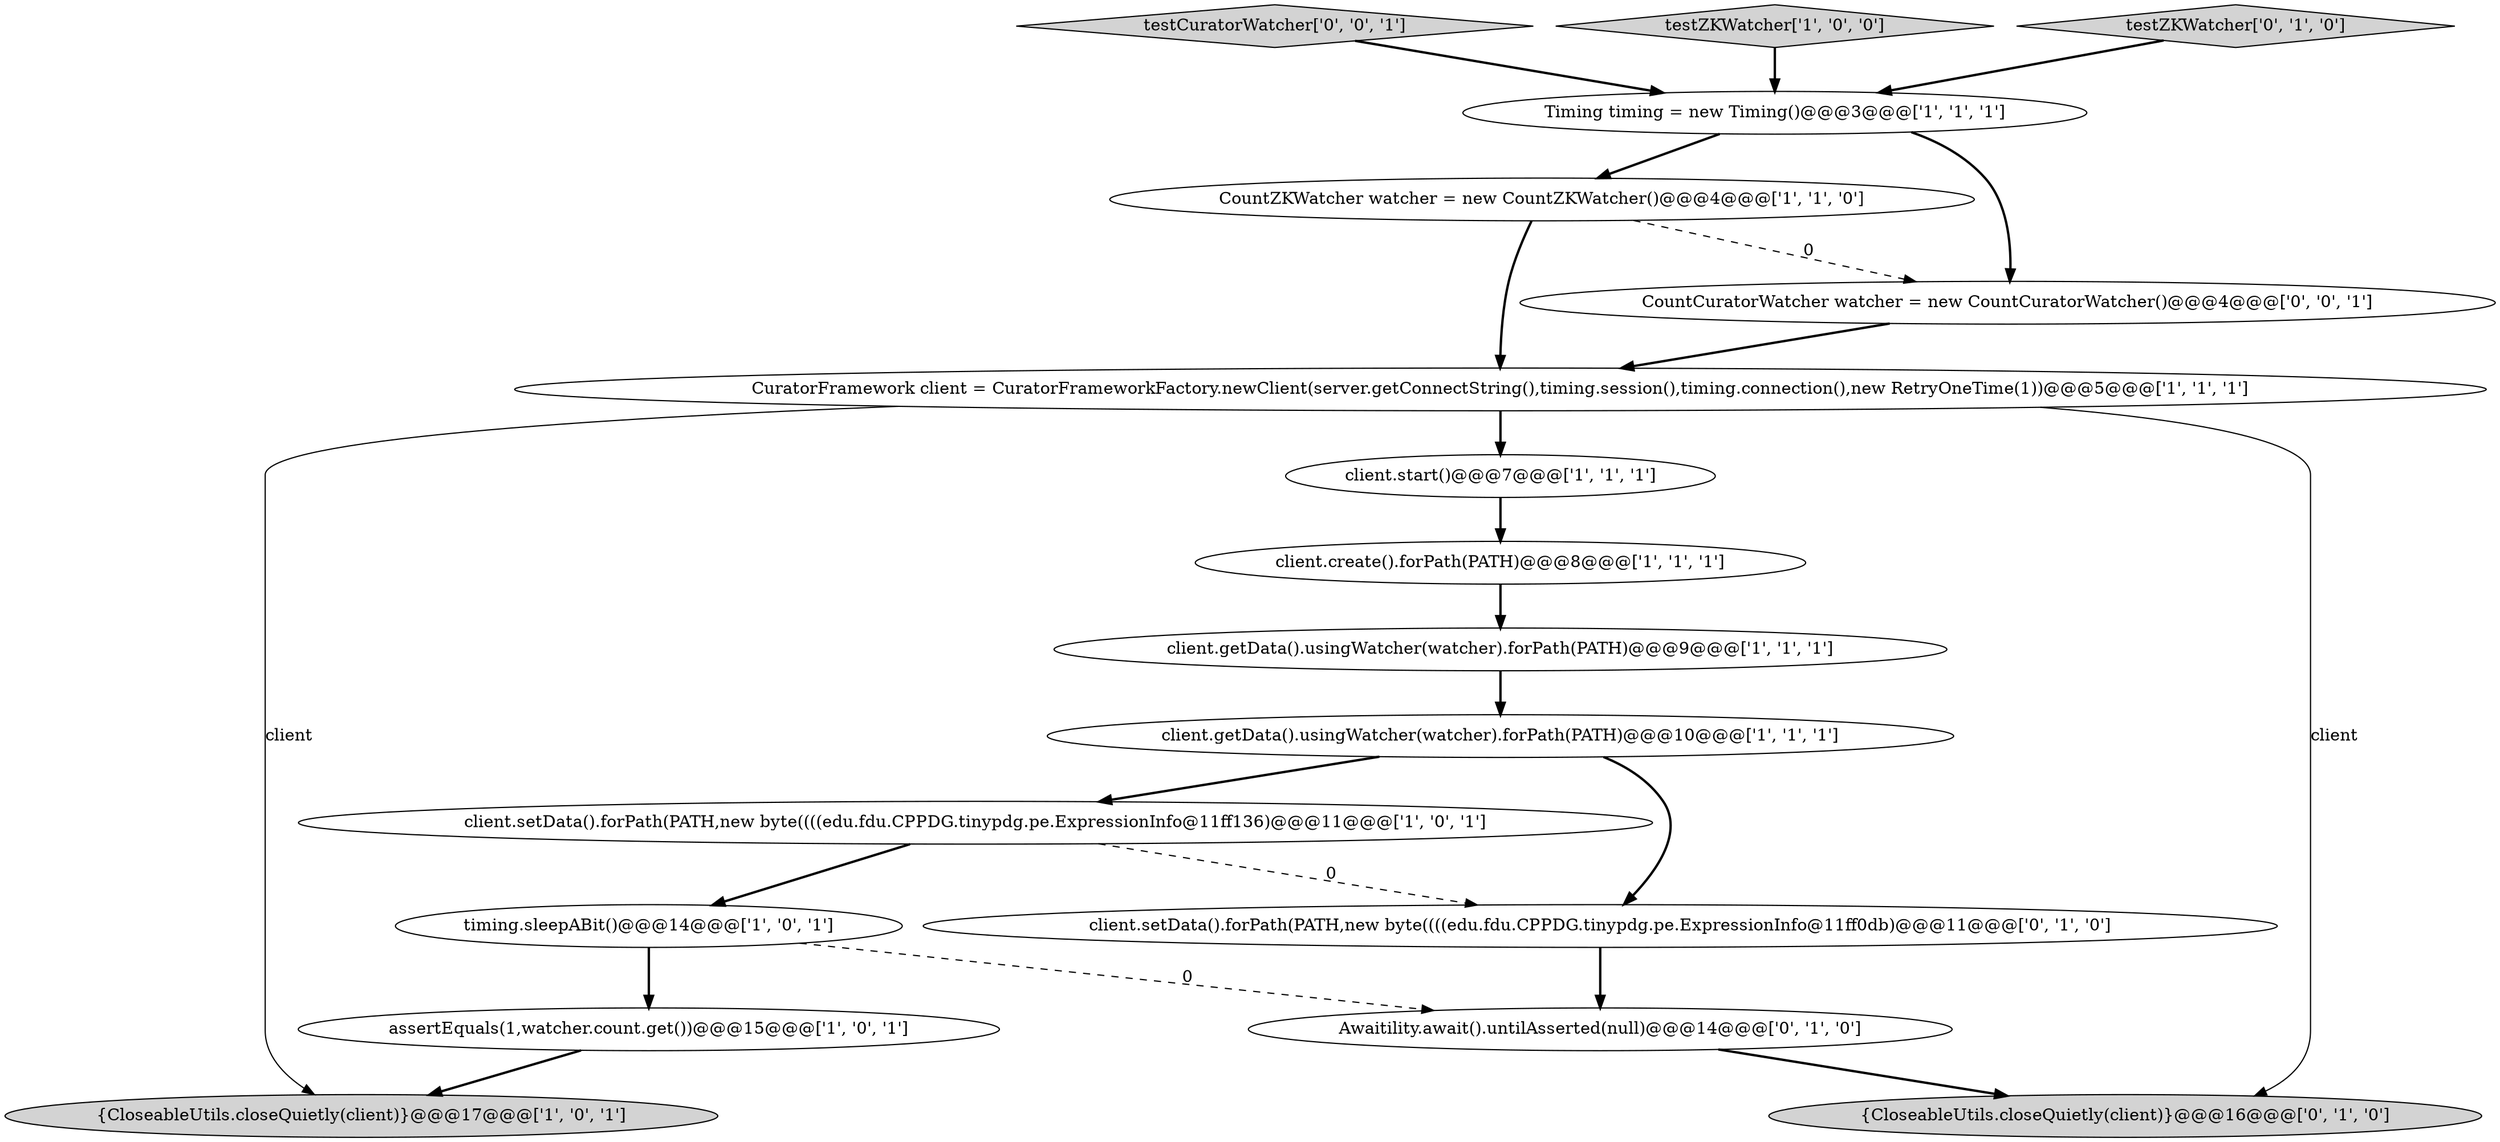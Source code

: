 digraph {
17 [style = filled, label = "testCuratorWatcher['0', '0', '1']", fillcolor = lightgray, shape = diamond image = "AAA0AAABBB3BBB"];
2 [style = filled, label = "timing.sleepABit()@@@14@@@['1', '0', '1']", fillcolor = white, shape = ellipse image = "AAA0AAABBB1BBB"];
3 [style = filled, label = "testZKWatcher['1', '0', '0']", fillcolor = lightgray, shape = diamond image = "AAA0AAABBB1BBB"];
1 [style = filled, label = "client.create().forPath(PATH)@@@8@@@['1', '1', '1']", fillcolor = white, shape = ellipse image = "AAA0AAABBB1BBB"];
4 [style = filled, label = "client.getData().usingWatcher(watcher).forPath(PATH)@@@9@@@['1', '1', '1']", fillcolor = white, shape = ellipse image = "AAA0AAABBB1BBB"];
7 [style = filled, label = "client.setData().forPath(PATH,new byte((((edu.fdu.CPPDG.tinypdg.pe.ExpressionInfo@11ff136)@@@11@@@['1', '0', '1']", fillcolor = white, shape = ellipse image = "AAA0AAABBB1BBB"];
8 [style = filled, label = "Timing timing = new Timing()@@@3@@@['1', '1', '1']", fillcolor = white, shape = ellipse image = "AAA0AAABBB1BBB"];
9 [style = filled, label = "assertEquals(1,watcher.count.get())@@@15@@@['1', '0', '1']", fillcolor = white, shape = ellipse image = "AAA0AAABBB1BBB"];
11 [style = filled, label = "client.getData().usingWatcher(watcher).forPath(PATH)@@@10@@@['1', '1', '1']", fillcolor = white, shape = ellipse image = "AAA0AAABBB1BBB"];
13 [style = filled, label = "client.setData().forPath(PATH,new byte((((edu.fdu.CPPDG.tinypdg.pe.ExpressionInfo@11ff0db)@@@11@@@['0', '1', '0']", fillcolor = white, shape = ellipse image = "AAA1AAABBB2BBB"];
0 [style = filled, label = "CountZKWatcher watcher = new CountZKWatcher()@@@4@@@['1', '1', '0']", fillcolor = white, shape = ellipse image = "AAA0AAABBB1BBB"];
6 [style = filled, label = "{CloseableUtils.closeQuietly(client)}@@@17@@@['1', '0', '1']", fillcolor = lightgray, shape = ellipse image = "AAA0AAABBB1BBB"];
14 [style = filled, label = "{CloseableUtils.closeQuietly(client)}@@@16@@@['0', '1', '0']", fillcolor = lightgray, shape = ellipse image = "AAA0AAABBB2BBB"];
15 [style = filled, label = "testZKWatcher['0', '1', '0']", fillcolor = lightgray, shape = diamond image = "AAA0AAABBB2BBB"];
12 [style = filled, label = "Awaitility.await().untilAsserted(null)@@@14@@@['0', '1', '0']", fillcolor = white, shape = ellipse image = "AAA1AAABBB2BBB"];
10 [style = filled, label = "client.start()@@@7@@@['1', '1', '1']", fillcolor = white, shape = ellipse image = "AAA0AAABBB1BBB"];
16 [style = filled, label = "CountCuratorWatcher watcher = new CountCuratorWatcher()@@@4@@@['0', '0', '1']", fillcolor = white, shape = ellipse image = "AAA0AAABBB3BBB"];
5 [style = filled, label = "CuratorFramework client = CuratorFrameworkFactory.newClient(server.getConnectString(),timing.session(),timing.connection(),new RetryOneTime(1))@@@5@@@['1', '1', '1']", fillcolor = white, shape = ellipse image = "AAA0AAABBB1BBB"];
8->16 [style = bold, label=""];
5->6 [style = solid, label="client"];
8->0 [style = bold, label=""];
5->14 [style = solid, label="client"];
12->14 [style = bold, label=""];
4->11 [style = bold, label=""];
5->10 [style = bold, label=""];
7->13 [style = dashed, label="0"];
9->6 [style = bold, label=""];
11->7 [style = bold, label=""];
10->1 [style = bold, label=""];
0->16 [style = dashed, label="0"];
2->9 [style = bold, label=""];
13->12 [style = bold, label=""];
3->8 [style = bold, label=""];
11->13 [style = bold, label=""];
1->4 [style = bold, label=""];
17->8 [style = bold, label=""];
16->5 [style = bold, label=""];
0->5 [style = bold, label=""];
15->8 [style = bold, label=""];
2->12 [style = dashed, label="0"];
7->2 [style = bold, label=""];
}
